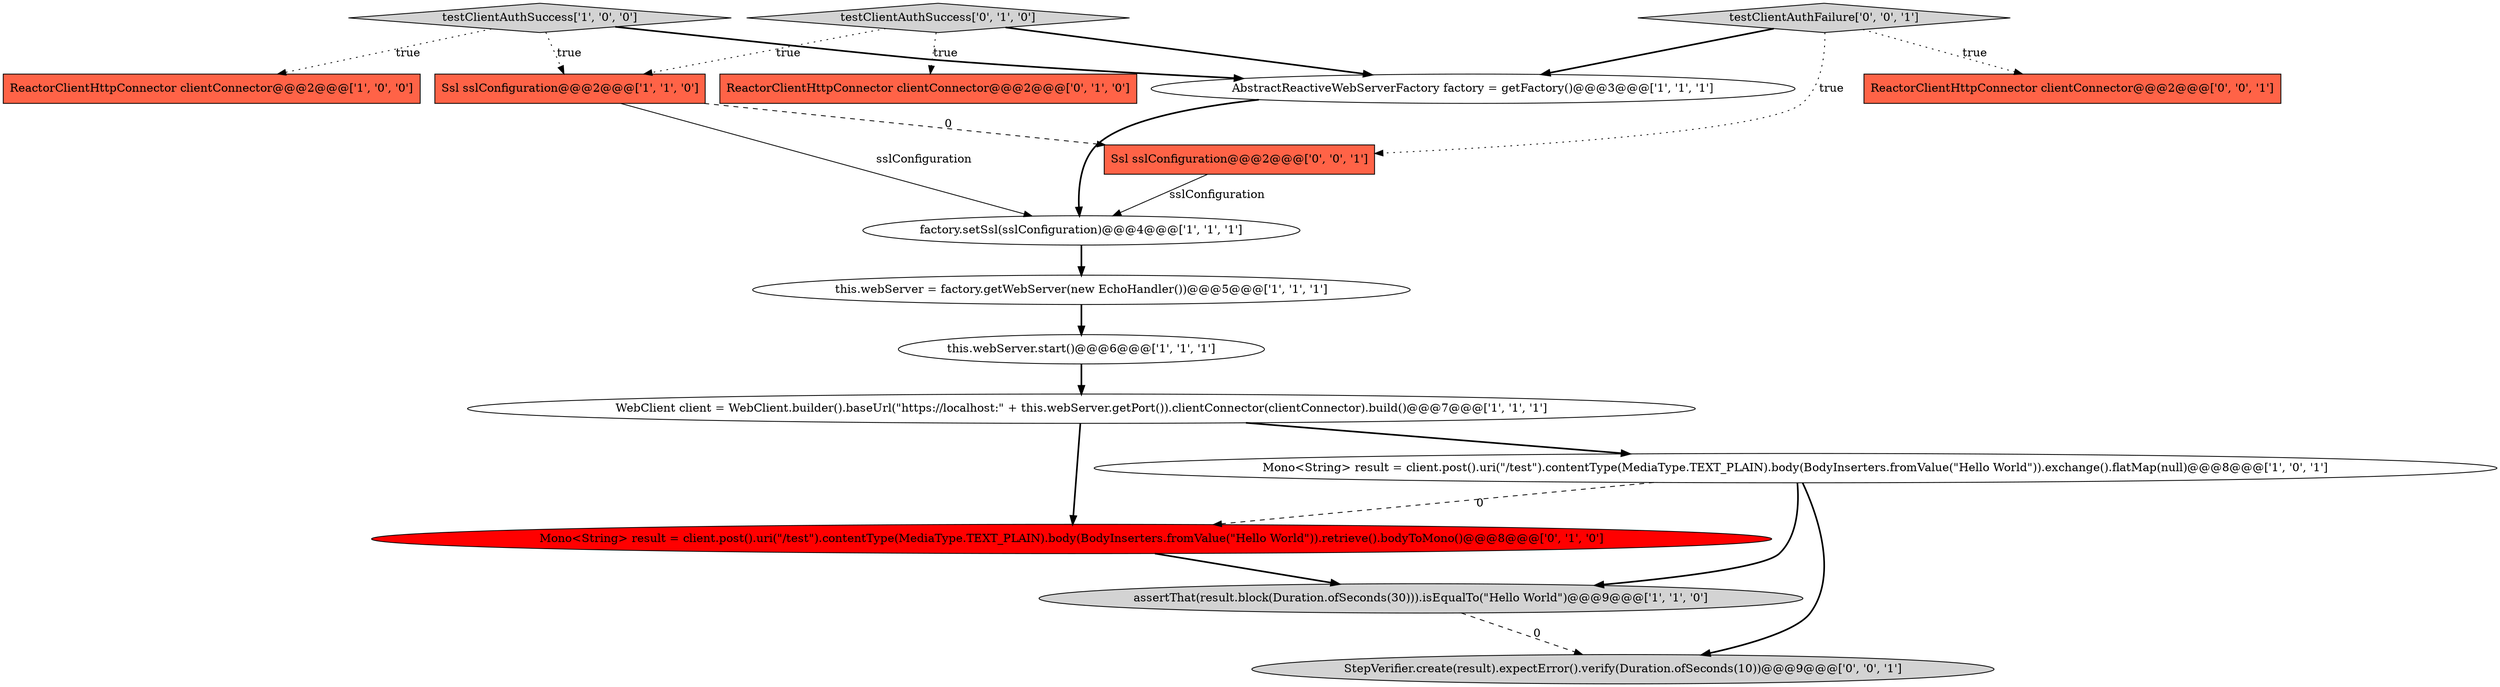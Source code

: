 digraph {
0 [style = filled, label = "ReactorClientHttpConnector clientConnector@@@2@@@['1', '0', '0']", fillcolor = tomato, shape = box image = "AAA0AAABBB1BBB"];
11 [style = filled, label = "ReactorClientHttpConnector clientConnector@@@2@@@['0', '1', '0']", fillcolor = tomato, shape = box image = "AAA0AAABBB2BBB"];
9 [style = filled, label = "Ssl sslConfiguration@@@2@@@['1', '1', '0']", fillcolor = tomato, shape = box image = "AAA0AAABBB1BBB"];
3 [style = filled, label = "this.webServer.start()@@@6@@@['1', '1', '1']", fillcolor = white, shape = ellipse image = "AAA0AAABBB1BBB"];
14 [style = filled, label = "StepVerifier.create(result).expectError().verify(Duration.ofSeconds(10))@@@9@@@['0', '0', '1']", fillcolor = lightgray, shape = ellipse image = "AAA0AAABBB3BBB"];
10 [style = filled, label = "Mono<String> result = client.post().uri(\"/test\").contentType(MediaType.TEXT_PLAIN).body(BodyInserters.fromValue(\"Hello World\")).retrieve().bodyToMono()@@@8@@@['0', '1', '0']", fillcolor = red, shape = ellipse image = "AAA1AAABBB2BBB"];
4 [style = filled, label = "Mono<String> result = client.post().uri(\"/test\").contentType(MediaType.TEXT_PLAIN).body(BodyInserters.fromValue(\"Hello World\")).exchange().flatMap(null)@@@8@@@['1', '0', '1']", fillcolor = white, shape = ellipse image = "AAA0AAABBB1BBB"];
13 [style = filled, label = "ReactorClientHttpConnector clientConnector@@@2@@@['0', '0', '1']", fillcolor = tomato, shape = box image = "AAA0AAABBB3BBB"];
7 [style = filled, label = "assertThat(result.block(Duration.ofSeconds(30))).isEqualTo(\"Hello World\")@@@9@@@['1', '1', '0']", fillcolor = lightgray, shape = ellipse image = "AAA0AAABBB1BBB"];
8 [style = filled, label = "AbstractReactiveWebServerFactory factory = getFactory()@@@3@@@['1', '1', '1']", fillcolor = white, shape = ellipse image = "AAA0AAABBB1BBB"];
1 [style = filled, label = "this.webServer = factory.getWebServer(new EchoHandler())@@@5@@@['1', '1', '1']", fillcolor = white, shape = ellipse image = "AAA0AAABBB1BBB"];
16 [style = filled, label = "Ssl sslConfiguration@@@2@@@['0', '0', '1']", fillcolor = tomato, shape = box image = "AAA0AAABBB3BBB"];
2 [style = filled, label = "WebClient client = WebClient.builder().baseUrl(\"https://localhost:\" + this.webServer.getPort()).clientConnector(clientConnector).build()@@@7@@@['1', '1', '1']", fillcolor = white, shape = ellipse image = "AAA0AAABBB1BBB"];
5 [style = filled, label = "factory.setSsl(sslConfiguration)@@@4@@@['1', '1', '1']", fillcolor = white, shape = ellipse image = "AAA0AAABBB1BBB"];
15 [style = filled, label = "testClientAuthFailure['0', '0', '1']", fillcolor = lightgray, shape = diamond image = "AAA0AAABBB3BBB"];
6 [style = filled, label = "testClientAuthSuccess['1', '0', '0']", fillcolor = lightgray, shape = diamond image = "AAA0AAABBB1BBB"];
12 [style = filled, label = "testClientAuthSuccess['0', '1', '0']", fillcolor = lightgray, shape = diamond image = "AAA0AAABBB2BBB"];
4->14 [style = bold, label=""];
9->16 [style = dashed, label="0"];
7->14 [style = dashed, label="0"];
1->3 [style = bold, label=""];
15->16 [style = dotted, label="true"];
2->10 [style = bold, label=""];
2->4 [style = bold, label=""];
10->7 [style = bold, label=""];
4->7 [style = bold, label=""];
15->13 [style = dotted, label="true"];
12->11 [style = dotted, label="true"];
5->1 [style = bold, label=""];
9->5 [style = solid, label="sslConfiguration"];
8->5 [style = bold, label=""];
3->2 [style = bold, label=""];
6->9 [style = dotted, label="true"];
16->5 [style = solid, label="sslConfiguration"];
12->8 [style = bold, label=""];
6->8 [style = bold, label=""];
6->0 [style = dotted, label="true"];
4->10 [style = dashed, label="0"];
15->8 [style = bold, label=""];
12->9 [style = dotted, label="true"];
}
